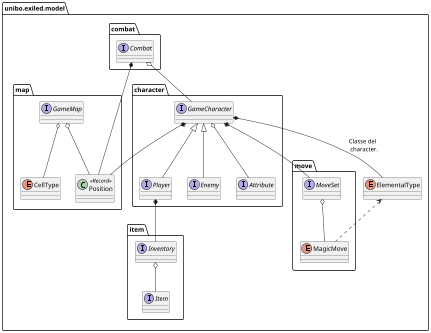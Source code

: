 @startuml
scale 0.45
set separator none
package unibo.exiled.model{
    package character{
        interface GameCharacter{}
        interface Player implements GameCharacter{}
        interface Enemy implements GameCharacter{}
        interface Attribute{}
    }
    package item{
        interface Item{}
        interface Inventory{}
    }
    package combat{
        interface Combat{}
    }
    package move{
        enum MagicMove{}
        interface MoveSet{}
    }
    package map{
        interface GameMap{}
        enum CellType
        class Position<<Record>>{}
    }
    enum ElementalType{}
}




Player *-- Inventory
GameCharacter o-- Attribute
Inventory o-- Item
Combat o-- GameCharacter
MoveSet o-- MagicMove
GameCharacter *- MoveSet
ElementalType <.. MagicMove
GameCharacter *-- ElementalType : Classe del \n character.
GameMap o-- CellType
GameMap o-- Position
GameCharacter *-- Position
Combat *-- Position
@enduml